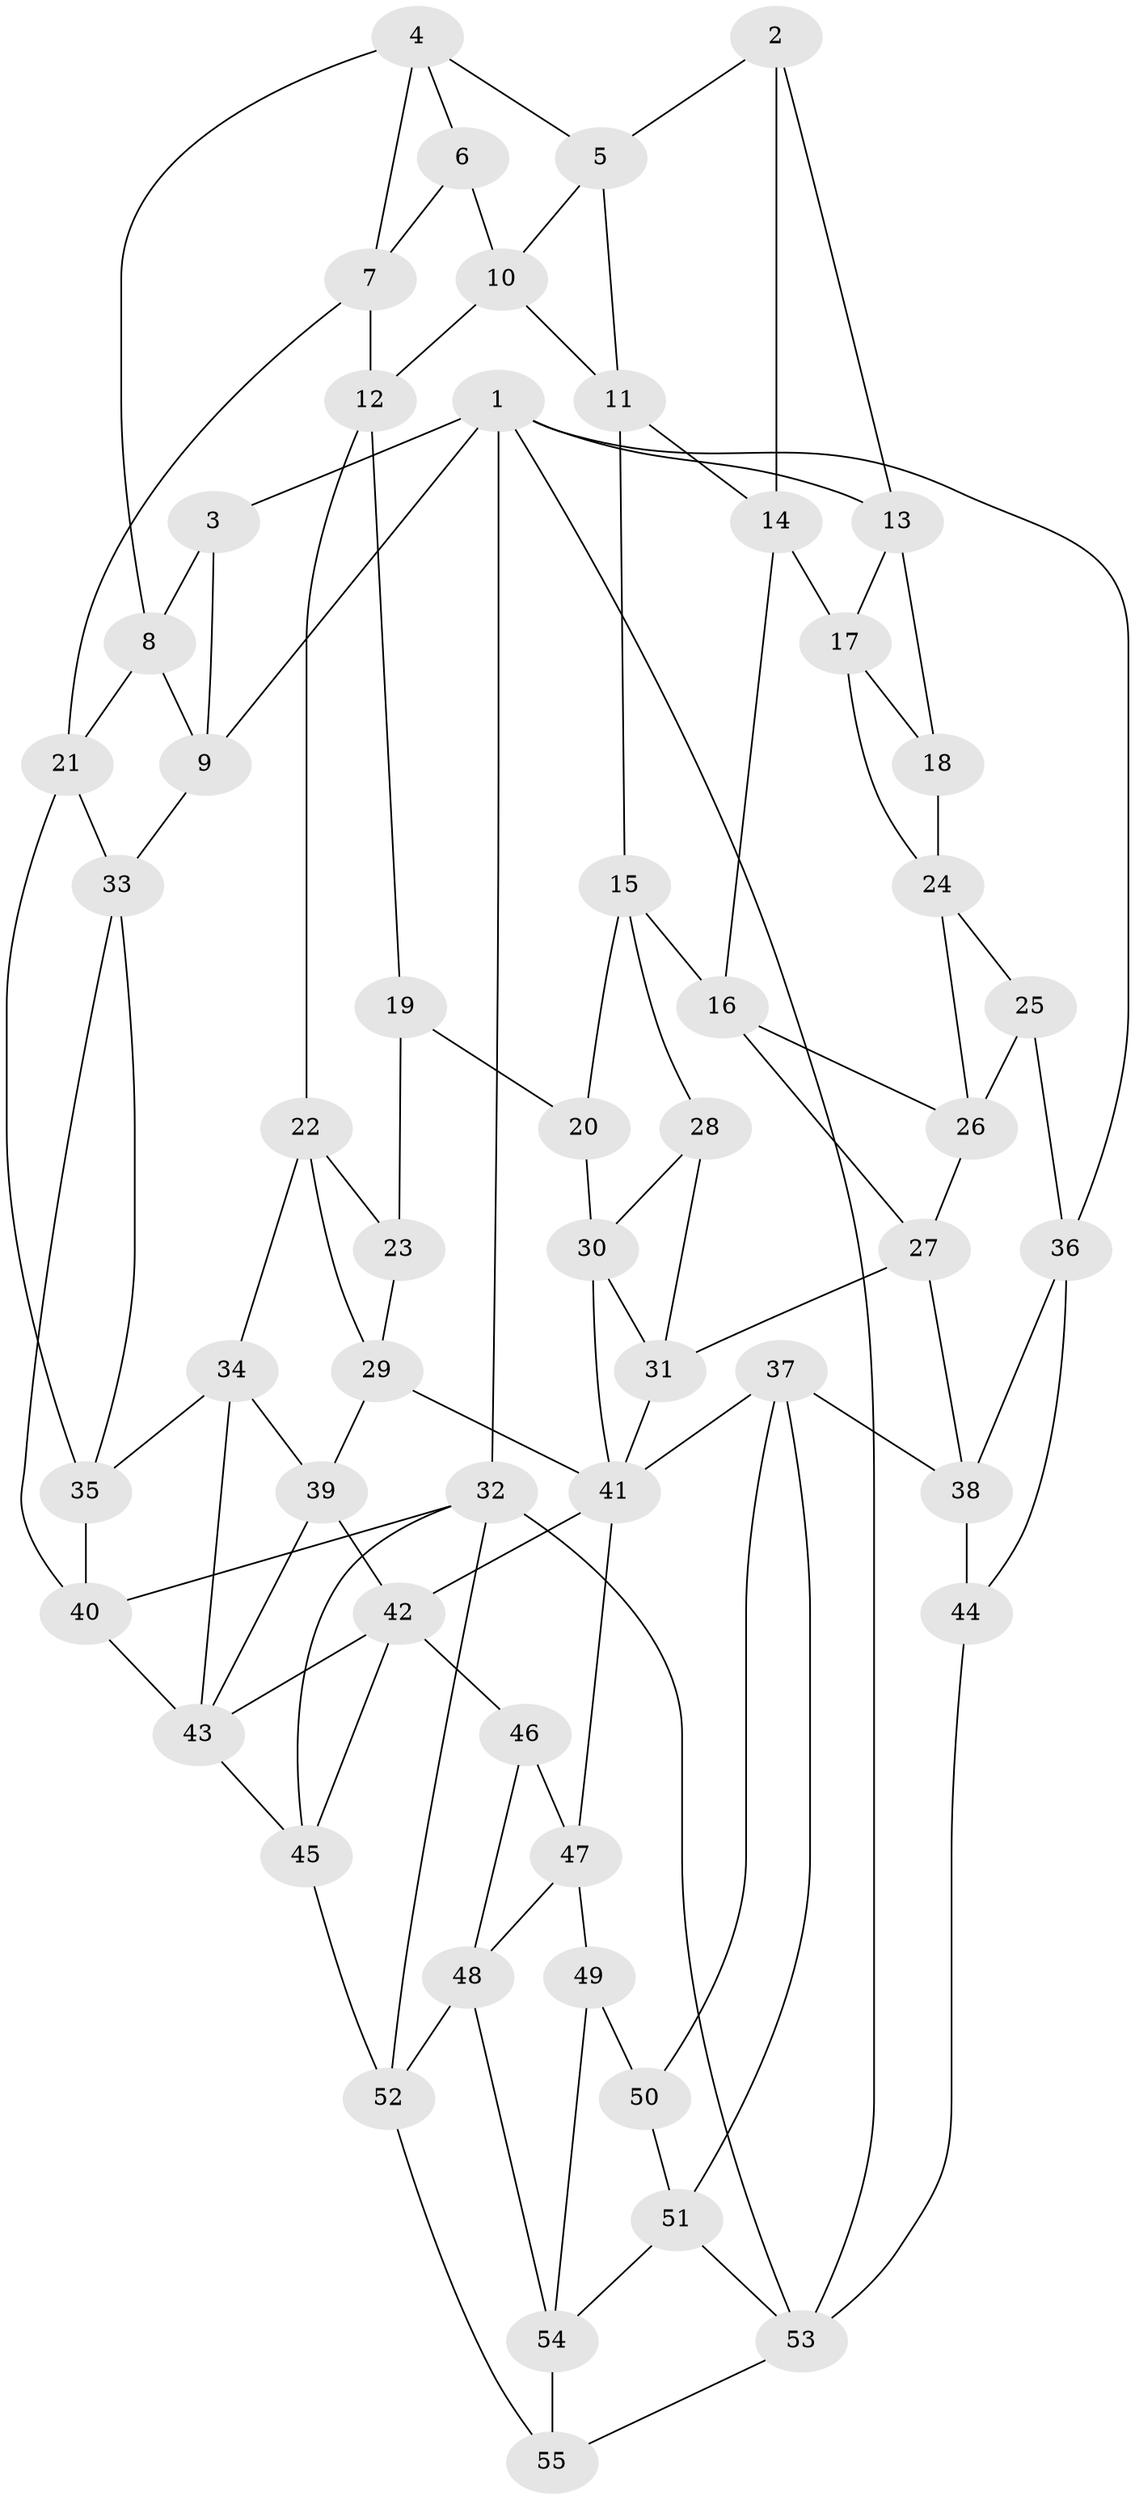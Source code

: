 // original degree distribution, {3: 0.01818181818181818, 6: 0.22727272727272727, 4: 0.24545454545454545, 5: 0.509090909090909}
// Generated by graph-tools (version 1.1) at 2025/27/03/09/25 03:27:12]
// undirected, 55 vertices, 107 edges
graph export_dot {
graph [start="1"]
  node [color=gray90,style=filled];
  1;
  2;
  3;
  4;
  5;
  6;
  7;
  8;
  9;
  10;
  11;
  12;
  13;
  14;
  15;
  16;
  17;
  18;
  19;
  20;
  21;
  22;
  23;
  24;
  25;
  26;
  27;
  28;
  29;
  30;
  31;
  32;
  33;
  34;
  35;
  36;
  37;
  38;
  39;
  40;
  41;
  42;
  43;
  44;
  45;
  46;
  47;
  48;
  49;
  50;
  51;
  52;
  53;
  54;
  55;
  1 -- 3 [weight=1.0];
  1 -- 9 [weight=1.0];
  1 -- 13 [weight=1.0];
  1 -- 32 [weight=1.0];
  1 -- 36 [weight=1.0];
  1 -- 53 [weight=1.0];
  2 -- 5 [weight=1.0];
  2 -- 13 [weight=1.0];
  2 -- 14 [weight=1.0];
  3 -- 8 [weight=1.0];
  3 -- 9 [weight=1.0];
  4 -- 5 [weight=1.0];
  4 -- 6 [weight=1.0];
  4 -- 7 [weight=1.0];
  4 -- 8 [weight=1.0];
  5 -- 10 [weight=1.0];
  5 -- 11 [weight=1.0];
  6 -- 7 [weight=1.0];
  6 -- 10 [weight=1.0];
  7 -- 12 [weight=1.0];
  7 -- 21 [weight=1.0];
  8 -- 9 [weight=1.0];
  8 -- 21 [weight=1.0];
  9 -- 33 [weight=1.0];
  10 -- 11 [weight=1.0];
  10 -- 12 [weight=1.0];
  11 -- 14 [weight=1.0];
  11 -- 15 [weight=1.0];
  12 -- 19 [weight=1.0];
  12 -- 22 [weight=1.0];
  13 -- 17 [weight=1.0];
  13 -- 18 [weight=1.0];
  14 -- 16 [weight=1.0];
  14 -- 17 [weight=1.0];
  15 -- 16 [weight=1.0];
  15 -- 20 [weight=1.0];
  15 -- 28 [weight=1.0];
  16 -- 26 [weight=1.0];
  16 -- 27 [weight=1.0];
  17 -- 18 [weight=1.0];
  17 -- 24 [weight=1.0];
  18 -- 24 [weight=1.0];
  19 -- 20 [weight=1.0];
  19 -- 23 [weight=2.0];
  20 -- 30 [weight=1.0];
  21 -- 33 [weight=1.0];
  21 -- 35 [weight=1.0];
  22 -- 23 [weight=1.0];
  22 -- 29 [weight=1.0];
  22 -- 34 [weight=1.0];
  23 -- 29 [weight=1.0];
  24 -- 25 [weight=1.0];
  24 -- 26 [weight=1.0];
  25 -- 26 [weight=1.0];
  25 -- 36 [weight=1.0];
  26 -- 27 [weight=1.0];
  27 -- 31 [weight=1.0];
  27 -- 38 [weight=1.0];
  28 -- 30 [weight=1.0];
  28 -- 31 [weight=1.0];
  29 -- 39 [weight=1.0];
  29 -- 41 [weight=1.0];
  30 -- 31 [weight=1.0];
  30 -- 41 [weight=1.0];
  31 -- 41 [weight=1.0];
  32 -- 40 [weight=1.0];
  32 -- 45 [weight=1.0];
  32 -- 52 [weight=1.0];
  32 -- 53 [weight=1.0];
  33 -- 35 [weight=1.0];
  33 -- 40 [weight=1.0];
  34 -- 35 [weight=1.0];
  34 -- 39 [weight=1.0];
  34 -- 43 [weight=1.0];
  35 -- 40 [weight=1.0];
  36 -- 38 [weight=1.0];
  36 -- 44 [weight=1.0];
  37 -- 38 [weight=1.0];
  37 -- 41 [weight=1.0];
  37 -- 50 [weight=1.0];
  37 -- 51 [weight=1.0];
  38 -- 44 [weight=1.0];
  39 -- 42 [weight=1.0];
  39 -- 43 [weight=1.0];
  40 -- 43 [weight=2.0];
  41 -- 42 [weight=1.0];
  41 -- 47 [weight=1.0];
  42 -- 43 [weight=1.0];
  42 -- 45 [weight=1.0];
  42 -- 46 [weight=2.0];
  43 -- 45 [weight=1.0];
  44 -- 53 [weight=1.0];
  45 -- 52 [weight=1.0];
  46 -- 47 [weight=1.0];
  46 -- 48 [weight=1.0];
  47 -- 48 [weight=1.0];
  47 -- 49 [weight=1.0];
  48 -- 52 [weight=1.0];
  48 -- 54 [weight=1.0];
  49 -- 50 [weight=2.0];
  49 -- 54 [weight=1.0];
  50 -- 51 [weight=1.0];
  51 -- 53 [weight=1.0];
  51 -- 54 [weight=1.0];
  52 -- 55 [weight=1.0];
  53 -- 55 [weight=1.0];
  54 -- 55 [weight=1.0];
}
